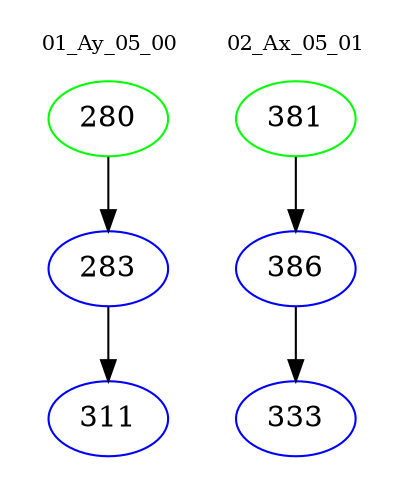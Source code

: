 digraph{
subgraph cluster_0 {
color = white
label = "01_Ay_05_00";
fontsize=10;
T0_280 [label="280", color="green"]
T0_280 -> T0_283 [color="black"]
T0_283 [label="283", color="blue"]
T0_283 -> T0_311 [color="black"]
T0_311 [label="311", color="blue"]
}
subgraph cluster_1 {
color = white
label = "02_Ax_05_01";
fontsize=10;
T1_381 [label="381", color="green"]
T1_381 -> T1_386 [color="black"]
T1_386 [label="386", color="blue"]
T1_386 -> T1_333 [color="black"]
T1_333 [label="333", color="blue"]
}
}
